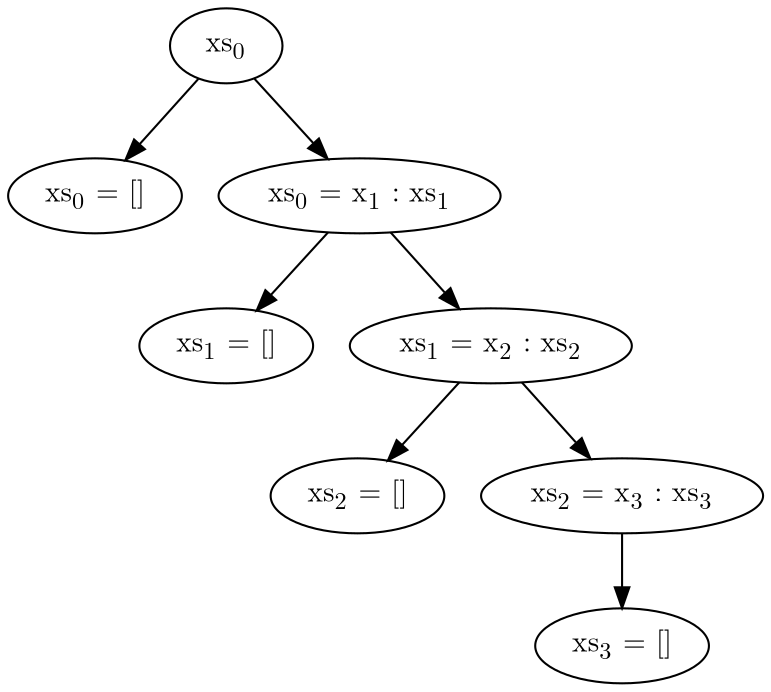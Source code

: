 digraph G {
  graph [ fontname = "Latin Modern Math" ];
  node  [ fontname = "Latin Modern Math" ];
  edge  [ fontname = "Latin Modern Math" ];
  xs[label=<xs<SUB>0</SUB>>];
  nil0[label=<xs<SUB>0</SUB> = []>];
  nil1[label=<xs<SUB>1</SUB> = []>];
  nil2[label=<xs<SUB>2</SUB> = []>];
  nil3[label=<xs<SUB>3</SUB> = []>];
  cons0[label=<xs<SUB>0</SUB> = x<SUB>1</SUB> : xs<SUB>1</SUB>>];
  cons1[label=<xs<SUB>1</SUB> = x<SUB>2</SUB> : xs<SUB>2</SUB>>];
  cons2[label=<xs<SUB>2</SUB> = x<SUB>3</SUB> : xs<SUB>3</SUB>>];
  xs -> nil0;
  xs -> cons0;
  cons0 -> nil1;
  cons0 -> cons1;
  cons1 -> nil2;
  cons1 -> cons2;
  cons2 -> nil3;
}

